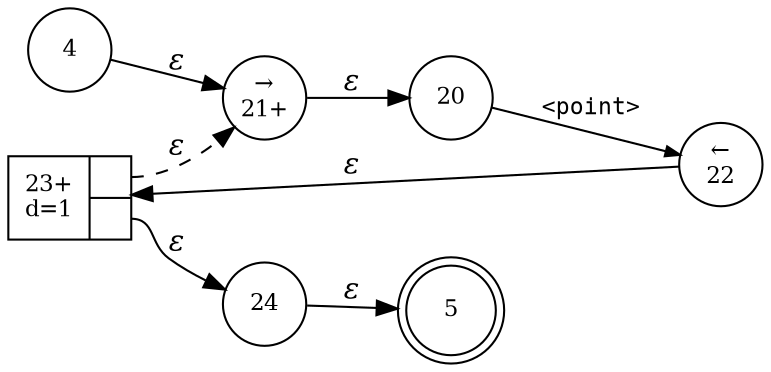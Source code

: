 digraph ATN {
rankdir=LR;
s5[fontsize=11, label="5", shape=doublecircle, fixedsize=true, width=.6];
s4[fontsize=11,label="4", shape=circle, fixedsize=true, width=.55, peripheries=1];
s20[fontsize=11,label="20", shape=circle, fixedsize=true, width=.55, peripheries=1];
s21[fontsize=11,label="&rarr;\n21+", shape=circle, fixedsize=true, width=.55, peripheries=1];
s22[fontsize=11,label="&larr;\n22", shape=circle, fixedsize=true, width=.55, peripheries=1];
s23[fontsize=11,label="{23+\nd=1|{<p0>|<p1>}}", shape=record, fixedsize=false, peripheries=1];
s24[fontsize=11,label="24", shape=circle, fixedsize=true, width=.55, peripheries=1];
s4 -> s21 [fontname="Times-Italic", label="&epsilon;"];
s21 -> s20 [fontname="Times-Italic", label="&epsilon;"];
s20 -> s22 [fontsize=11, fontname="Courier", arrowsize=.7, label = "<point>", arrowhead = normal];
s22 -> s23 [fontname="Times-Italic", label="&epsilon;"];
s23:p0 -> s21 [fontname="Times-Italic", label="&epsilon;", style="dashed"];
s23:p1 -> s24 [fontname="Times-Italic", label="&epsilon;"];
s24 -> s5 [fontname="Times-Italic", label="&epsilon;"];
}